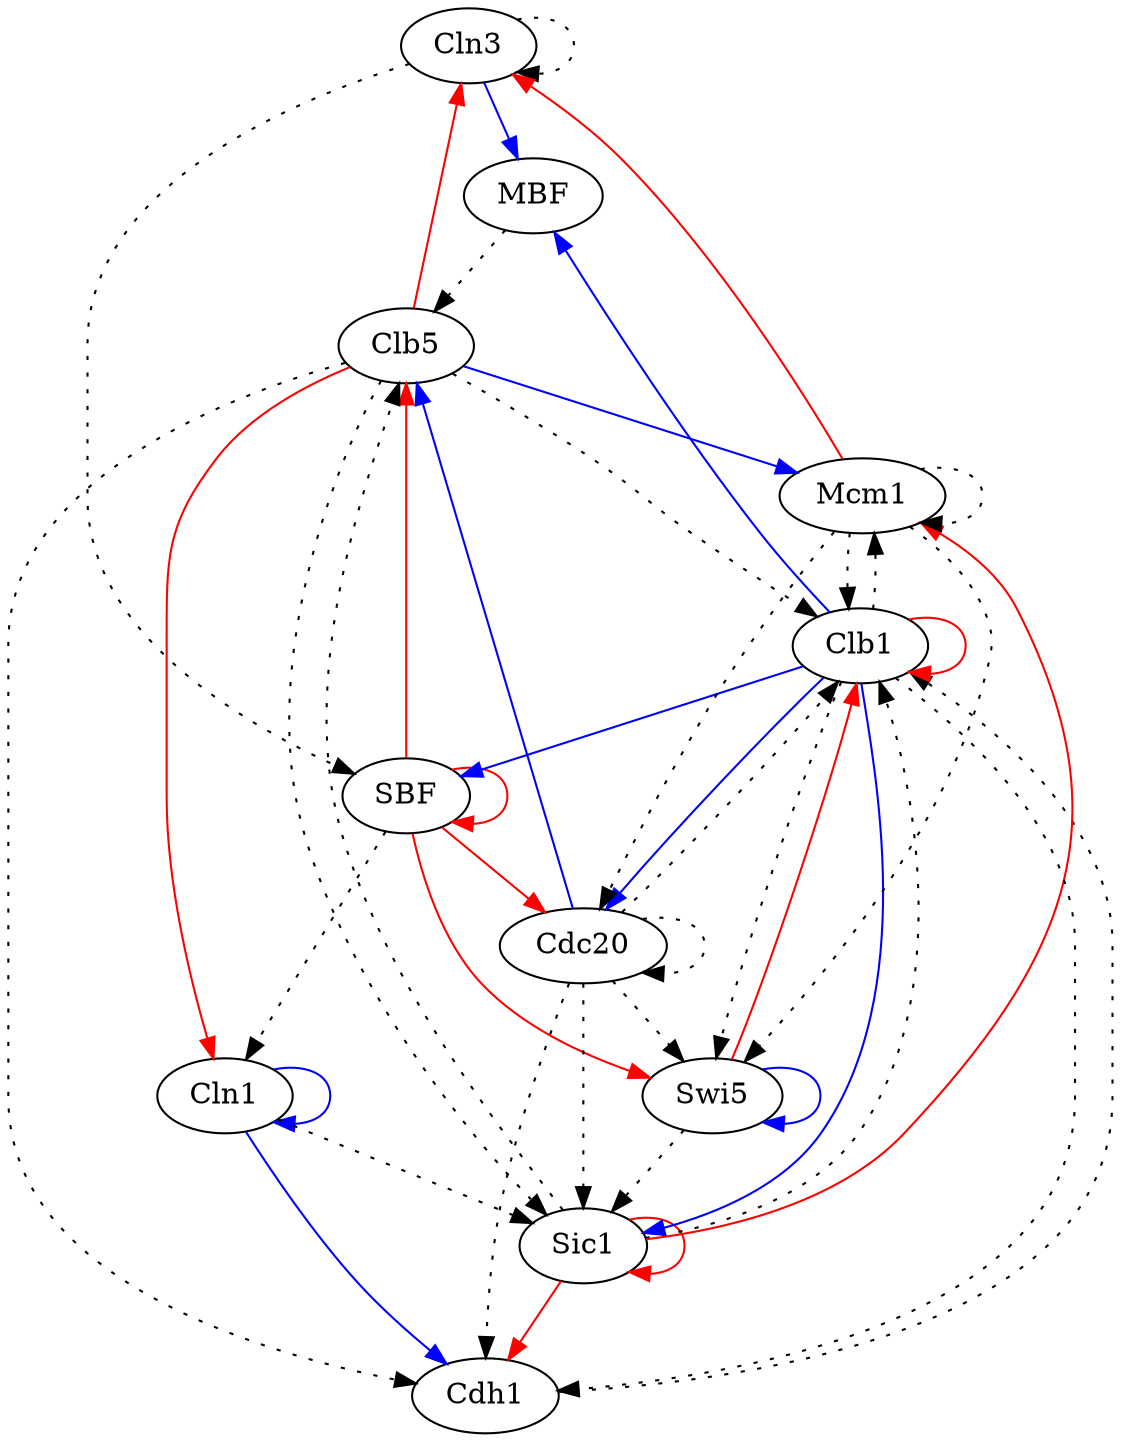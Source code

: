 // Grafos-Spellman11
digraph {
	YAL040C [label=Cln3]
	YDL056W [label=MBF]
	YER111C [label=SBF]
	YMR199W [label=Cln1]
	YGL003C [label=Cdh1]
	YDR146C [label=Swi5]
	YGL116W [label=Cdc20]
	YPR120C [label=Clb5]
	YLR079W [label=Sic1]
	YGR108W [label=Clb1]
	YMR043W [label=Mcm1]
	YAL040C -> YAL040C [style=dotted]
	YAL040C -> YDL056W [color=blue]
	YAL040C -> YER111C [style=dotted]
	YDL056W -> YPR120C [style=dotted]
	YER111C -> YER111C [color=red]
	YER111C -> YMR199W [style=dotted]
	YER111C -> YDR146C [color=red]
	YER111C -> YGL116W [color=red]
	YER111C -> YPR120C [color=red]
	YMR199W -> YMR199W [color=blue]
	YMR199W -> YGL003C [color=blue]
	YMR199W -> YLR079W [style=dotted]
	YGL003C -> YGR108W [style=dotted]
	YDR146C -> YDR146C [color=blue]
	YDR146C -> YLR079W [style=dotted]
	YDR146C -> YGR108W [color=red]
	YGL116W -> YGL003C [style=dotted]
	YGL116W -> YDR146C [style=dotted]
	YGL116W -> YGL116W [style=dotted]
	YGL116W -> YPR120C [color=blue]
	YGL116W -> YLR079W [style=dotted]
	YGL116W -> YGR108W [style=dotted]
	YPR120C -> YAL040C [color=red]
	YPR120C -> YMR199W [color=red]
	YPR120C -> YGL003C [style=dotted]
	YPR120C -> YLR079W [style=dotted]
	YPR120C -> YGR108W [style=dotted]
	YPR120C -> YMR043W [color=blue]
	YLR079W -> YGL003C [color=red]
	YLR079W -> YPR120C [style=dotted]
	YLR079W -> YLR079W [color=red]
	YLR079W -> YGR108W [style=dotted]
	YLR079W -> YMR043W [color=red]
	YGR108W -> YDL056W [color=blue]
	YGR108W -> YER111C [color=blue]
	YGR108W -> YGL003C [style=dotted]
	YGR108W -> YDR146C [style=dotted]
	YGR108W -> YGL116W [color=blue]
	YGR108W -> YLR079W [color=blue]
	YGR108W -> YGR108W [color=red]
	YGR108W -> YMR043W [style=dotted]
	YMR043W -> YAL040C [color=red]
	YMR043W -> YDR146C [style=dotted]
	YMR043W -> YGL116W [style=dotted]
	YMR043W -> YGR108W [style=dotted]
	YMR043W -> YMR043W [style=dotted]
}
